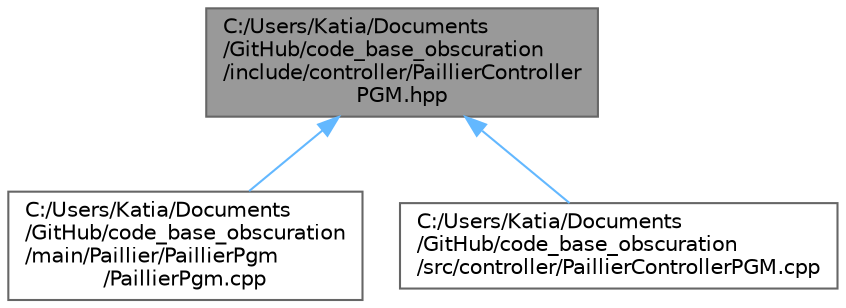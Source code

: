 digraph "C:/Users/Katia/Documents/GitHub/code_base_obscuration/include/controller/PaillierControllerPGM.hpp"
{
 // LATEX_PDF_SIZE
  bgcolor="transparent";
  edge [fontname=Helvetica,fontsize=10,labelfontname=Helvetica,labelfontsize=10];
  node [fontname=Helvetica,fontsize=10,shape=box,height=0.2,width=0.4];
  Node1 [id="Node000001",label="C:/Users/Katia/Documents\l/GitHub/code_base_obscuration\l/include/controller/PaillierController\lPGM.hpp",height=0.2,width=0.4,color="gray40", fillcolor="grey60", style="filled", fontcolor="black",tooltip=" "];
  Node1 -> Node2 [id="edge1_Node000001_Node000002",dir="back",color="steelblue1",style="solid",tooltip=" "];
  Node2 [id="Node000002",label="C:/Users/Katia/Documents\l/GitHub/code_base_obscuration\l/main/Paillier/PaillierPgm\l/PaillierPgm.cpp",height=0.2,width=0.4,color="grey40", fillcolor="white", style="filled",URL="$_paillier_pgm_8cpp.html",tooltip=" "];
  Node1 -> Node3 [id="edge2_Node000001_Node000003",dir="back",color="steelblue1",style="solid",tooltip=" "];
  Node3 [id="Node000003",label="C:/Users/Katia/Documents\l/GitHub/code_base_obscuration\l/src/controller/PaillierControllerPGM.cpp",height=0.2,width=0.4,color="grey40", fillcolor="white", style="filled",URL="$_paillier_controller_p_g_m_8cpp.html",tooltip=" "];
}
